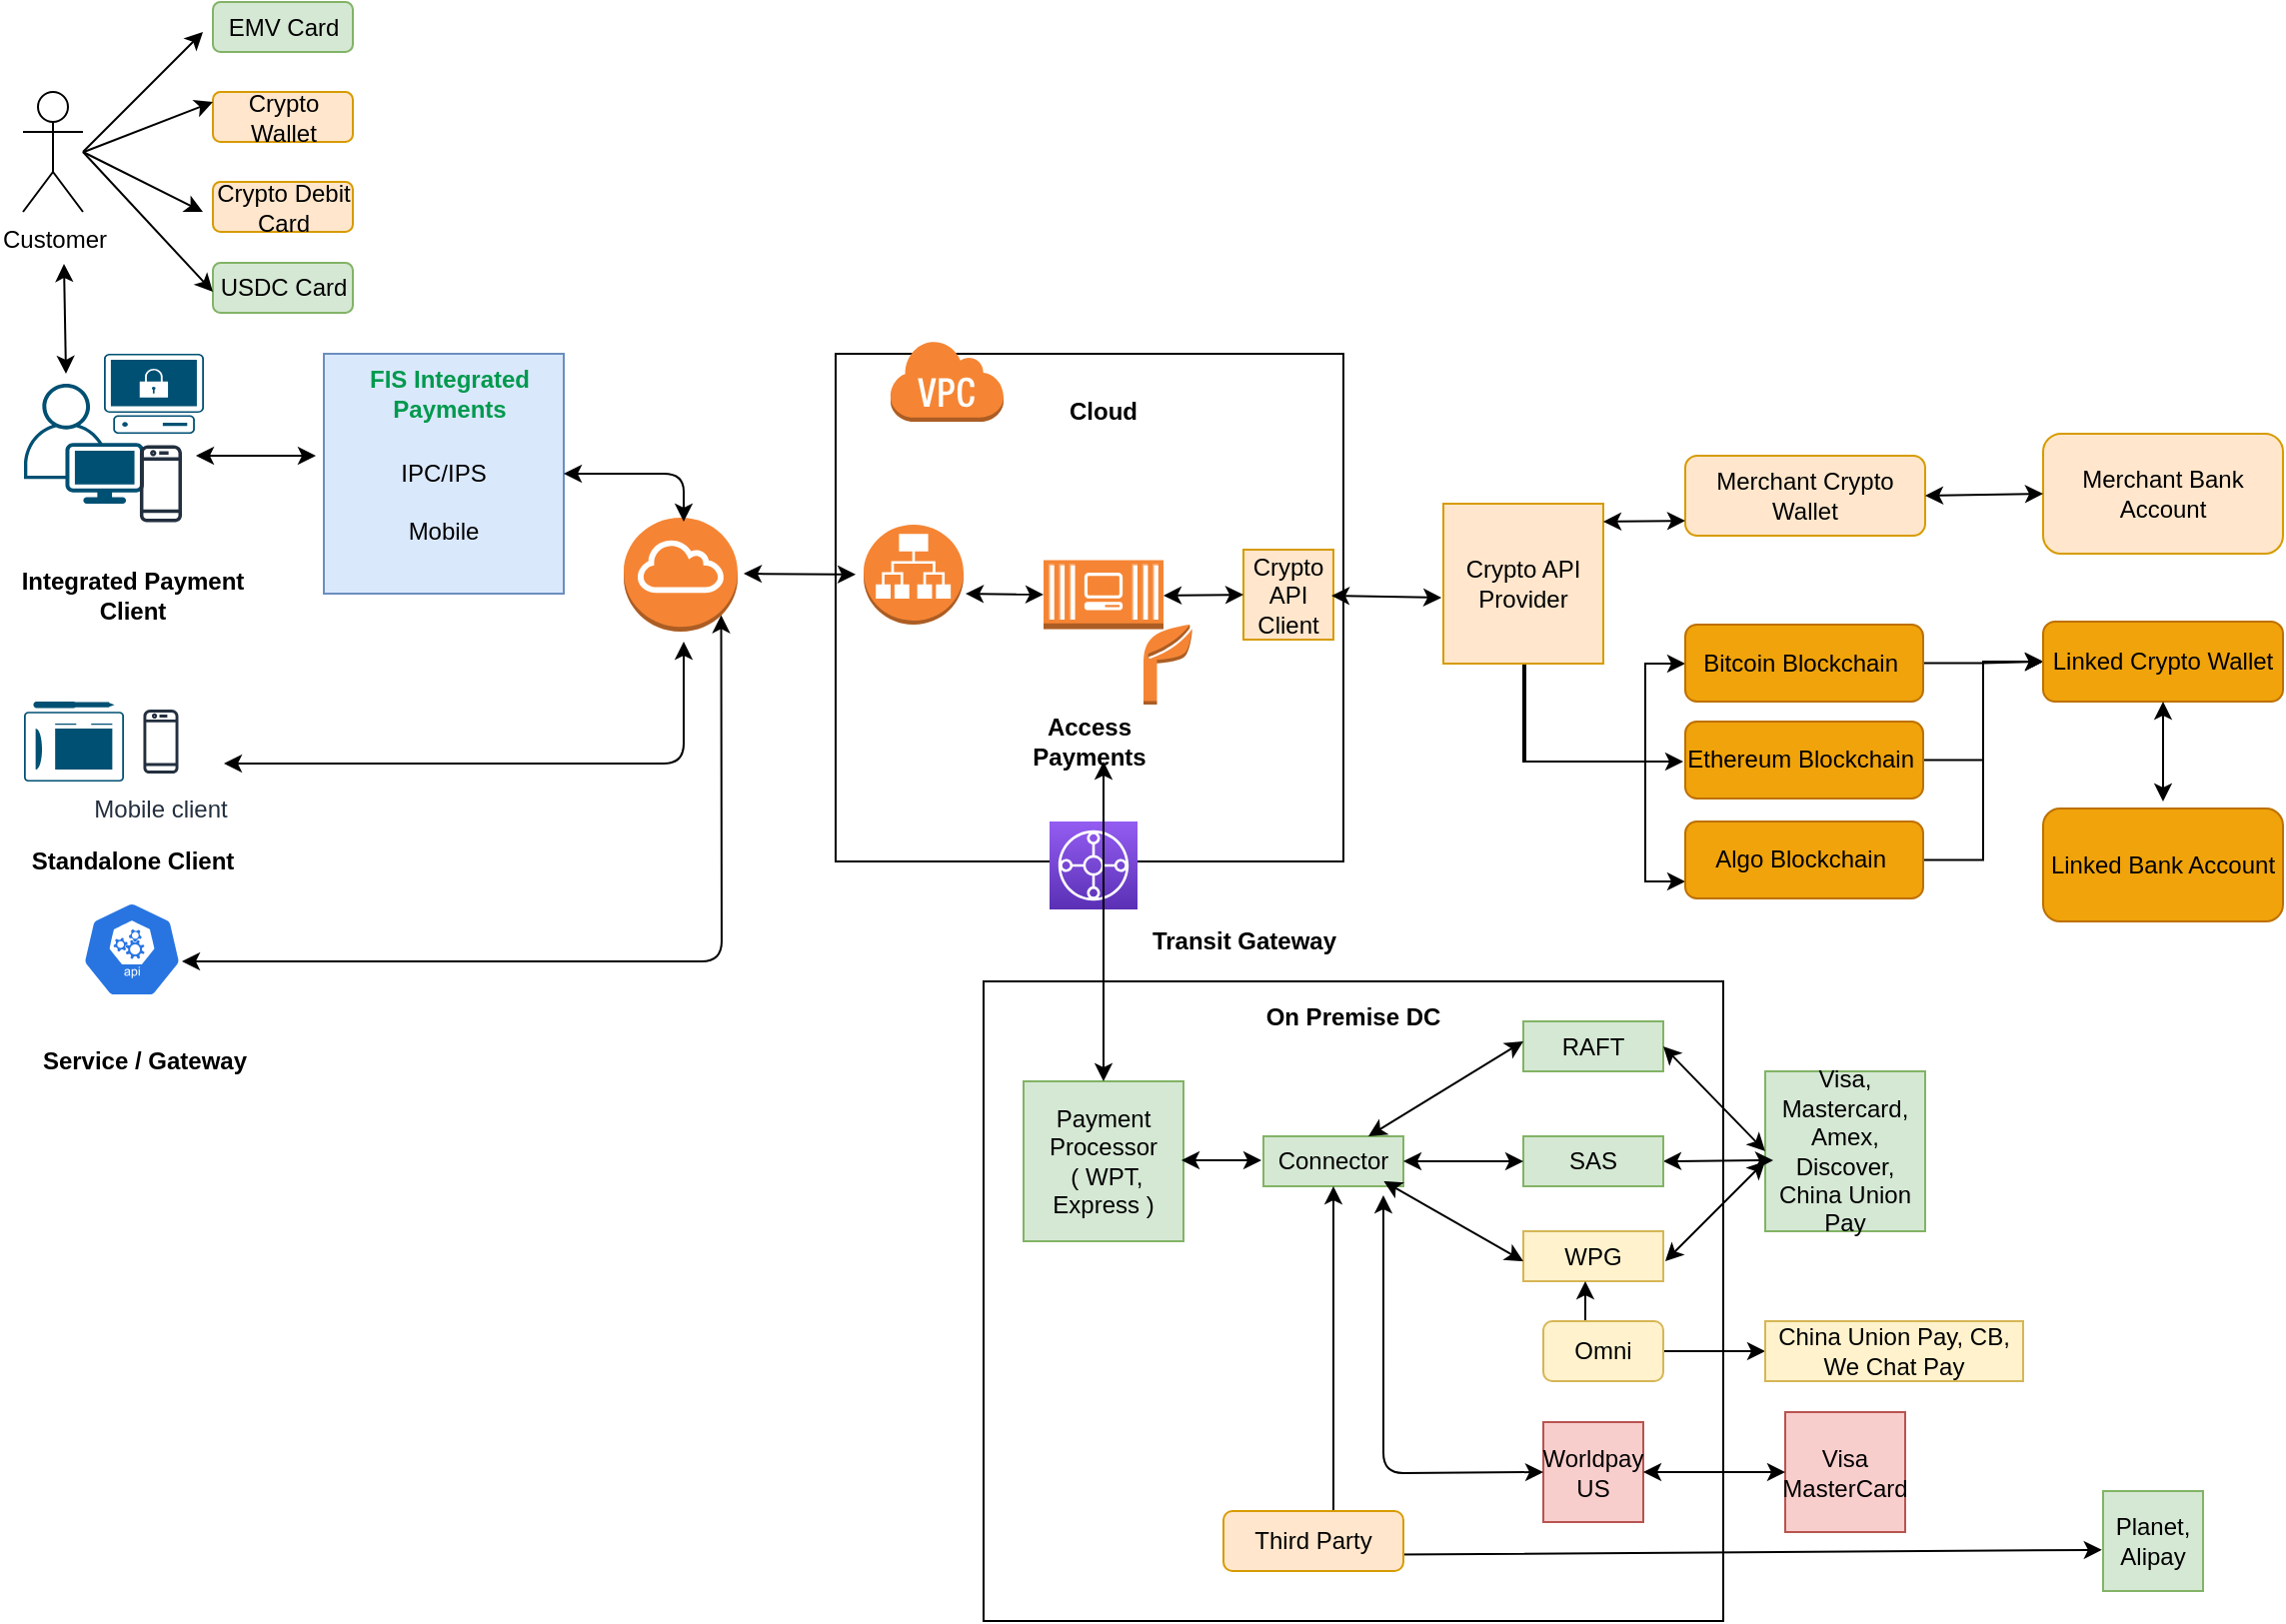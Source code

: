 <mxfile version="15.2.5" type="device" pages="5"><diagram name="Solution-Archiecture" id="WDvK07AUQymZZcDuVhou"><mxGraphModel dx="522" dy="223" grid="1" gridSize="10" guides="1" tooltips="1" connect="1" arrows="1" fold="1" page="1" pageScale="1" pageWidth="1169" pageHeight="827" math="0" shadow="0"><root><mxCell id="Hs6oyyUsSux64VyhiSya-0"/><mxCell id="Hs6oyyUsSux64VyhiSya-1" parent="Hs6oyyUsSux64VyhiSya-0"/><mxCell id="Hs6oyyUsSux64VyhiSya-84" value="" style="rounded=0;whiteSpace=wrap;html=1;fillColor=none;" vertex="1" parent="Hs6oyyUsSux64VyhiSya-1"><mxGeometry x="500" y="500" width="370" height="320" as="geometry"/></mxCell><mxCell id="Hs6oyyUsSux64VyhiSya-3" value="&lt;br&gt;&lt;br&gt;IPC/IPS&lt;br&gt;&lt;br&gt;Mobile" style="whiteSpace=wrap;html=1;aspect=fixed;fillColor=#dae8fc;strokeColor=#6c8ebf;" vertex="1" parent="Hs6oyyUsSux64VyhiSya-1"><mxGeometry x="170" y="186" width="120" height="120" as="geometry"/></mxCell><mxCell id="Hs6oyyUsSux64VyhiSya-4" value="" style="whiteSpace=wrap;html=1;aspect=fixed;fillColor=none;" vertex="1" parent="Hs6oyyUsSux64VyhiSya-1"><mxGeometry x="426" y="186" width="254" height="254" as="geometry"/></mxCell><mxCell id="Hs6oyyUsSux64VyhiSya-5" value="Crypto API&lt;br&gt;Client" style="whiteSpace=wrap;html=1;aspect=fixed;fillColor=#ffe6cc;strokeColor=#d79b00;" vertex="1" parent="Hs6oyyUsSux64VyhiSya-1"><mxGeometry x="630" y="284" width="45" height="45" as="geometry"/></mxCell><mxCell id="Hs6oyyUsSux64VyhiSya-6" value="Merchant Crypto Wallet" style="rounded=1;whiteSpace=wrap;html=1;fillColor=#ffe6cc;strokeColor=#d79b00;" vertex="1" parent="Hs6oyyUsSux64VyhiSya-1"><mxGeometry x="851" y="237" width="120" height="40" as="geometry"/></mxCell><mxCell id="Hs6oyyUsSux64VyhiSya-20" value="" style="endArrow=classic;startArrow=classic;html=1;entryX=-0.021;entryY=0.568;entryDx=0;entryDy=0;entryPerimeter=0;" edge="1" parent="Hs6oyyUsSux64VyhiSya-1"><mxGeometry width="50" height="50" relative="1" as="geometry"><mxPoint x="380" y="296" as="sourcePoint"/><mxPoint x="436.01" y="296.42" as="targetPoint"/></mxGeometry></mxCell><mxCell id="CKhwSyFrcT03M27tCVBY-20" value="" style="edgeStyle=orthogonalEdgeStyle;rounded=0;orthogonalLoop=1;jettySize=auto;html=1;" edge="1" parent="Hs6oyyUsSux64VyhiSya-1" source="Hs6oyyUsSux64VyhiSya-23" target="CKhwSyFrcT03M27tCVBY-3"><mxGeometry relative="1" as="geometry"><Array as="points"><mxPoint x="770" y="390"/><mxPoint x="831" y="390"/><mxPoint x="831" y="341"/></Array></mxGeometry></mxCell><mxCell id="CKhwSyFrcT03M27tCVBY-21" style="edgeStyle=orthogonalEdgeStyle;rounded=0;orthogonalLoop=1;jettySize=auto;html=1;" edge="1" parent="Hs6oyyUsSux64VyhiSya-1" source="Hs6oyyUsSux64VyhiSya-23"><mxGeometry relative="1" as="geometry"><mxPoint x="850" y="390" as="targetPoint"/><Array as="points"><mxPoint x="770" y="390"/></Array></mxGeometry></mxCell><mxCell id="CKhwSyFrcT03M27tCVBY-22" style="edgeStyle=orthogonalEdgeStyle;rounded=0;orthogonalLoop=1;jettySize=auto;html=1;" edge="1" parent="Hs6oyyUsSux64VyhiSya-1"><mxGeometry relative="1" as="geometry"><mxPoint x="851" y="450" as="targetPoint"/><mxPoint x="771" y="341" as="sourcePoint"/><Array as="points"><mxPoint x="771" y="390"/><mxPoint x="831" y="390"/><mxPoint x="831" y="450"/></Array></mxGeometry></mxCell><mxCell id="Hs6oyyUsSux64VyhiSya-23" value="Crypto API Provider" style="whiteSpace=wrap;html=1;aspect=fixed;fillColor=#ffe6cc;strokeColor=#d79b00;" vertex="1" parent="Hs6oyyUsSux64VyhiSya-1"><mxGeometry x="730" y="261" width="80" height="80" as="geometry"/></mxCell><mxCell id="Hs6oyyUsSux64VyhiSya-25" value="" style="endArrow=classic;startArrow=classic;html=1;entryX=0;entryY=0.75;entryDx=0;entryDy=0;" edge="1" parent="Hs6oyyUsSux64VyhiSya-1"><mxGeometry width="50" height="50" relative="1" as="geometry"><mxPoint x="810" y="270" as="sourcePoint"/><mxPoint x="851" y="269.5" as="targetPoint"/></mxGeometry></mxCell><mxCell id="Hs6oyyUsSux64VyhiSya-27" value="Merchant Bank Account" style="rounded=1;whiteSpace=wrap;html=1;fillColor=#ffe6cc;strokeColor=#d79b00;" vertex="1" parent="Hs6oyyUsSux64VyhiSya-1"><mxGeometry x="1030" y="226" width="120" height="60" as="geometry"/></mxCell><mxCell id="Hs6oyyUsSux64VyhiSya-28" value="" style="endArrow=classic;startArrow=classic;html=1;exitX=1;exitY=0.5;exitDx=0;exitDy=0;entryX=0;entryY=0.5;entryDx=0;entryDy=0;" edge="1" parent="Hs6oyyUsSux64VyhiSya-1" source="Hs6oyyUsSux64VyhiSya-6" target="Hs6oyyUsSux64VyhiSya-27"><mxGeometry width="50" height="50" relative="1" as="geometry"><mxPoint x="990" y="390" as="sourcePoint"/><mxPoint x="1040" y="340" as="targetPoint"/></mxGeometry></mxCell><mxCell id="Hs6oyyUsSux64VyhiSya-30" value="Connector" style="rounded=0;whiteSpace=wrap;html=1;fillColor=#d5e8d4;strokeColor=#82b366;" vertex="1" parent="Hs6oyyUsSux64VyhiSya-1"><mxGeometry x="640" y="577.5" width="70" height="25" as="geometry"/></mxCell><mxCell id="Hs6oyyUsSux64VyhiSya-31" value="Visa, Mastercard, Amex, Discover, China Union Pay" style="whiteSpace=wrap;html=1;aspect=fixed;fillColor=#d5e8d4;strokeColor=#82b366;" vertex="1" parent="Hs6oyyUsSux64VyhiSya-1"><mxGeometry x="891" y="545" width="80" height="80" as="geometry"/></mxCell><mxCell id="Hs6oyyUsSux64VyhiSya-33" value="Payment Processor&lt;br&gt;&amp;nbsp;( WPT, Express )" style="whiteSpace=wrap;html=1;aspect=fixed;fillColor=#d5e8d4;strokeColor=#82b366;" vertex="1" parent="Hs6oyyUsSux64VyhiSya-1"><mxGeometry x="520" y="550" width="80" height="80" as="geometry"/></mxCell><mxCell id="Hs6oyyUsSux64VyhiSya-34" value="" style="endArrow=classic;startArrow=classic;html=1;entryX=0;entryY=0.5;entryDx=0;entryDy=0;entryPerimeter=0;" edge="1" parent="Hs6oyyUsSux64VyhiSya-1"><mxGeometry width="50" height="50" relative="1" as="geometry"><mxPoint x="599" y="589.5" as="sourcePoint"/><mxPoint x="639" y="589.5" as="targetPoint"/></mxGeometry></mxCell><mxCell id="Hs6oyyUsSux64VyhiSya-36" value="" style="endArrow=classic;startArrow=classic;html=1;entryX=0;entryY=0.5;entryDx=0;entryDy=0;" edge="1" parent="Hs6oyyUsSux64VyhiSya-1"><mxGeometry width="50" height="50" relative="1" as="geometry"><mxPoint x="840" y="590" as="sourcePoint"/><mxPoint x="895" y="589.5" as="targetPoint"/></mxGeometry></mxCell><mxCell id="Hs6oyyUsSux64VyhiSya-37" value="&lt;b&gt;Cloud&lt;/b&gt;" style="text;html=1;strokeColor=none;fillColor=none;align=center;verticalAlign=middle;whiteSpace=wrap;rounded=0;" vertex="1" parent="Hs6oyyUsSux64VyhiSya-1"><mxGeometry x="525" y="205" width="70" height="20" as="geometry"/></mxCell><mxCell id="Hs6oyyUsSux64VyhiSya-38" value="&lt;b&gt;On Premise DC&lt;/b&gt;" style="text;html=1;strokeColor=none;fillColor=none;align=center;verticalAlign=middle;whiteSpace=wrap;rounded=0;" vertex="1" parent="Hs6oyyUsSux64VyhiSya-1"><mxGeometry x="625" y="508" width="120" height="20" as="geometry"/></mxCell><mxCell id="Hs6oyyUsSux64VyhiSya-39" value="" style="outlineConnect=0;dashed=0;verticalLabelPosition=bottom;verticalAlign=top;align=center;html=1;shape=mxgraph.aws3.application_load_balancer;fillColor=#F58534;gradientColor=none;" vertex="1" parent="Hs6oyyUsSux64VyhiSya-1"><mxGeometry x="440" y="271.5" width="50" height="50" as="geometry"/></mxCell><mxCell id="Hs6oyyUsSux64VyhiSya-41" value="" style="outlineConnect=0;dashed=0;verticalLabelPosition=bottom;verticalAlign=top;align=center;html=1;shape=mxgraph.aws3.application;fillColor=#F58534;gradientColor=none;" vertex="1" parent="Hs6oyyUsSux64VyhiSya-1"><mxGeometry x="580" y="321.5" width="24.5" height="40" as="geometry"/></mxCell><mxCell id="Hs6oyyUsSux64VyhiSya-42" value="" style="outlineConnect=0;dashed=0;verticalLabelPosition=bottom;verticalAlign=top;align=center;html=1;shape=mxgraph.aws3.ec2_compute_container_3;fillColor=#F58534;gradientColor=none;" vertex="1" parent="Hs6oyyUsSux64VyhiSya-1"><mxGeometry x="530" y="289.25" width="60" height="34.5" as="geometry"/></mxCell><mxCell id="Hs6oyyUsSux64VyhiSya-44" value="" style="points=[[0.02,0.015,0],[0.5,0,0],[0.98,0.015,0],[1,0.38,0],[0.895,0.98,0],[0.5,1,0],[0.105,0.98,0],[0,0.38,0]];verticalLabelPosition=bottom;sketch=0;html=1;verticalAlign=top;aspect=fixed;align=center;pointerEvents=1;shape=mxgraph.cisco19.secure_endpoint_pc;fillColor=#005073;strokeColor=none;" vertex="1" parent="Hs6oyyUsSux64VyhiSya-1"><mxGeometry x="60" y="186" width="50" height="40" as="geometry"/></mxCell><mxCell id="Hs6oyyUsSux64VyhiSya-46" value="" style="points=[[0.35,0,0],[0.98,0.51,0],[1,0.71,0],[0.67,1,0],[0,0.795,0],[0,0.65,0]];verticalLabelPosition=bottom;sketch=0;html=1;verticalAlign=top;aspect=fixed;align=center;pointerEvents=1;shape=mxgraph.cisco19.user;fillColor=#005073;strokeColor=none;" vertex="1" parent="Hs6oyyUsSux64VyhiSya-1"><mxGeometry x="20" y="201" width="60" height="60" as="geometry"/></mxCell><mxCell id="Hs6oyyUsSux64VyhiSya-47" value="Mobile client" style="sketch=0;outlineConnect=0;fontColor=#232F3E;gradientColor=none;strokeColor=#232F3E;fillColor=#ffffff;dashed=0;verticalLabelPosition=bottom;verticalAlign=top;align=center;html=1;fontSize=12;fontStyle=0;aspect=fixed;shape=mxgraph.aws4.resourceIcon;resIcon=mxgraph.aws4.mobile_client;" vertex="1" parent="Hs6oyyUsSux64VyhiSya-1"><mxGeometry x="68.49" y="360" width="40" height="40" as="geometry"/></mxCell><mxCell id="Hs6oyyUsSux64VyhiSya-49" value="&lt;font color=&quot;#00994d&quot;&gt;&lt;b&gt;FIS Integrated Payments&lt;/b&gt;&lt;/font&gt;" style="text;html=1;strokeColor=none;fillColor=none;align=center;verticalAlign=middle;whiteSpace=wrap;rounded=0;" vertex="1" parent="Hs6oyyUsSux64VyhiSya-1"><mxGeometry x="184.5" y="196" width="95.5" height="20" as="geometry"/></mxCell><mxCell id="Hs6oyyUsSux64VyhiSya-50" value="" style="points=[[0.015,0.14,0],[0.5,0,0],[0.985,0.14,0],[1,0.57,0],[0.99,0.98,0],[0.5,1,0],[0.01,0.98,0],[0,0.57,0]];verticalLabelPosition=bottom;sketch=0;html=1;verticalAlign=top;aspect=fixed;align=center;pointerEvents=1;shape=mxgraph.cisco19.tablet;fillColor=#005073;strokeColor=none;" vertex="1" parent="Hs6oyyUsSux64VyhiSya-1"><mxGeometry x="20" y="360" width="50" height="40" as="geometry"/></mxCell><mxCell id="Hs6oyyUsSux64VyhiSya-51" value="" style="sketch=0;outlineConnect=0;fontColor=#232F3E;gradientColor=none;fillColor=#232F3E;strokeColor=none;dashed=0;verticalLabelPosition=bottom;verticalAlign=top;align=center;html=1;fontSize=12;fontStyle=0;aspect=fixed;pointerEvents=1;shape=mxgraph.aws4.mobile_client;" vertex="1" parent="Hs6oyyUsSux64VyhiSya-1"><mxGeometry x="77.97" y="231" width="21.03" height="40" as="geometry"/></mxCell><mxCell id="Hs6oyyUsSux64VyhiSya-52" value="" style="sketch=0;points=[[0,0,0],[0.25,0,0],[0.5,0,0],[0.75,0,0],[1,0,0],[0,1,0],[0.25,1,0],[0.5,1,0],[0.75,1,0],[1,1,0],[0,0.25,0],[0,0.5,0],[0,0.75,0],[1,0.25,0],[1,0.5,0],[1,0.75,0]];outlineConnect=0;fontColor=#232F3E;gradientColor=#945DF2;gradientDirection=north;fillColor=#5A30B5;strokeColor=#ffffff;dashed=0;verticalLabelPosition=bottom;verticalAlign=top;align=center;html=1;fontSize=12;fontStyle=0;aspect=fixed;shape=mxgraph.aws4.resourceIcon;resIcon=mxgraph.aws4.transit_gateway;" vertex="1" parent="Hs6oyyUsSux64VyhiSya-1"><mxGeometry x="533" y="420" width="44" height="44" as="geometry"/></mxCell><mxCell id="Hs6oyyUsSux64VyhiSya-53" value="" style="sketch=0;html=1;dashed=0;whitespace=wrap;fillColor=#2875E2;strokeColor=#ffffff;points=[[0.005,0.63,0],[0.1,0.2,0],[0.9,0.2,0],[0.5,0,0],[0.995,0.63,0],[0.72,0.99,0],[0.5,1,0],[0.28,0.99,0]];shape=mxgraph.kubernetes.icon;prIcon=api" vertex="1" parent="Hs6oyyUsSux64VyhiSya-1"><mxGeometry x="49" y="460" width="50" height="48" as="geometry"/></mxCell><mxCell id="Hs6oyyUsSux64VyhiSya-56" value="" style="outlineConnect=0;dashed=0;verticalLabelPosition=bottom;verticalAlign=top;align=center;html=1;shape=mxgraph.aws3.internet_gateway;fillColor=#F58534;gradientColor=none;" vertex="1" parent="Hs6oyyUsSux64VyhiSya-1"><mxGeometry x="320" y="268" width="57" height="57" as="geometry"/></mxCell><mxCell id="Hs6oyyUsSux64VyhiSya-57" value="" style="outlineConnect=0;dashed=0;verticalLabelPosition=bottom;verticalAlign=top;align=center;html=1;shape=mxgraph.aws3.virtual_private_cloud;fillColor=#F58534;gradientColor=none;" vertex="1" parent="Hs6oyyUsSux64VyhiSya-1"><mxGeometry x="453" y="179" width="57" height="41" as="geometry"/></mxCell><mxCell id="Hs6oyyUsSux64VyhiSya-61" value="" style="endArrow=classic;startArrow=classic;html=1;entryX=-0.012;entryY=0.588;entryDx=0;entryDy=0;entryPerimeter=0;" edge="1" parent="Hs6oyyUsSux64VyhiSya-1" target="Hs6oyyUsSux64VyhiSya-23"><mxGeometry width="50" height="50" relative="1" as="geometry"><mxPoint x="674" y="307" as="sourcePoint"/><mxPoint x="702" y="307" as="targetPoint"/></mxGeometry></mxCell><mxCell id="Hs6oyyUsSux64VyhiSya-69" value="" style="endArrow=classic;startArrow=classic;html=1;entryX=0;entryY=0.5;entryDx=0;entryDy=0;" edge="1" parent="Hs6oyyUsSux64VyhiSya-1" target="Hs6oyyUsSux64VyhiSya-5"><mxGeometry width="50" height="50" relative="1" as="geometry"><mxPoint x="590" y="307" as="sourcePoint"/><mxPoint x="610" y="350" as="targetPoint"/></mxGeometry></mxCell><mxCell id="Hs6oyyUsSux64VyhiSya-70" value="&lt;b&gt;Access Payments&lt;/b&gt;" style="text;html=1;strokeColor=none;fillColor=none;align=center;verticalAlign=middle;whiteSpace=wrap;rounded=0;" vertex="1" parent="Hs6oyyUsSux64VyhiSya-1"><mxGeometry x="518" y="370" width="70" height="20" as="geometry"/></mxCell><mxCell id="Hs6oyyUsSux64VyhiSya-71" value="" style="endArrow=classic;startArrow=classic;html=1;entryX=0;entryY=0.5;entryDx=0;entryDy=0;entryPerimeter=0;exitX=1.02;exitY=0.69;exitDx=0;exitDy=0;exitPerimeter=0;" edge="1" parent="Hs6oyyUsSux64VyhiSya-1" source="Hs6oyyUsSux64VyhiSya-39" target="Hs6oyyUsSux64VyhiSya-42"><mxGeometry width="50" height="50" relative="1" as="geometry"><mxPoint x="560" y="390" as="sourcePoint"/><mxPoint x="610" y="340" as="targetPoint"/></mxGeometry></mxCell><mxCell id="Hs6oyyUsSux64VyhiSya-72" value="" style="endArrow=classic;startArrow=classic;html=1;entryX=0.5;entryY=0;entryDx=0;entryDy=0;" edge="1" parent="Hs6oyyUsSux64VyhiSya-1" target="Hs6oyyUsSux64VyhiSya-33"><mxGeometry width="50" height="50" relative="1" as="geometry"><mxPoint x="560" y="390" as="sourcePoint"/><mxPoint x="610" y="340" as="targetPoint"/></mxGeometry></mxCell><mxCell id="Hs6oyyUsSux64VyhiSya-75" value="" style="endArrow=classic;startArrow=classic;html=1;" edge="1" parent="Hs6oyyUsSux64VyhiSya-1"><mxGeometry width="50" height="50" relative="1" as="geometry"><mxPoint x="106" y="237" as="sourcePoint"/><mxPoint x="166" y="237" as="targetPoint"/></mxGeometry></mxCell><mxCell id="Hs6oyyUsSux64VyhiSya-76" value="" style="endArrow=classic;startArrow=classic;html=1;" edge="1" parent="Hs6oyyUsSux64VyhiSya-1"><mxGeometry width="50" height="50" relative="1" as="geometry"><mxPoint x="120" y="391" as="sourcePoint"/><mxPoint x="350" y="330" as="targetPoint"/><Array as="points"><mxPoint x="350" y="391"/></Array></mxGeometry></mxCell><mxCell id="Hs6oyyUsSux64VyhiSya-77" value="" style="endArrow=classic;startArrow=classic;html=1;entryX=0.855;entryY=0.855;entryDx=0;entryDy=0;entryPerimeter=0;" edge="1" parent="Hs6oyyUsSux64VyhiSya-1" target="Hs6oyyUsSux64VyhiSya-56"><mxGeometry width="50" height="50" relative="1" as="geometry"><mxPoint x="99" y="490" as="sourcePoint"/><mxPoint x="149" y="440" as="targetPoint"/><Array as="points"><mxPoint x="369" y="490"/></Array></mxGeometry></mxCell><mxCell id="Hs6oyyUsSux64VyhiSya-78" value="&lt;b&gt;Service / Gateway&lt;/b&gt;" style="text;html=1;strokeColor=none;fillColor=none;align=center;verticalAlign=middle;whiteSpace=wrap;rounded=0;" vertex="1" parent="Hs6oyyUsSux64VyhiSya-1"><mxGeometry x="20" y="530" width="121" height="20" as="geometry"/></mxCell><mxCell id="Hs6oyyUsSux64VyhiSya-80" value="&lt;b&gt;Standalone Client&lt;/b&gt;" style="text;html=1;strokeColor=none;fillColor=none;align=center;verticalAlign=middle;whiteSpace=wrap;rounded=0;" vertex="1" parent="Hs6oyyUsSux64VyhiSya-1"><mxGeometry x="13.5" y="430" width="121" height="20" as="geometry"/></mxCell><mxCell id="Hs6oyyUsSux64VyhiSya-81" value="&lt;b&gt;Integrated Payment Client&lt;/b&gt;" style="text;html=1;strokeColor=none;fillColor=none;align=center;verticalAlign=middle;whiteSpace=wrap;rounded=0;" vertex="1" parent="Hs6oyyUsSux64VyhiSya-1"><mxGeometry x="13.5" y="296.5" width="121" height="20" as="geometry"/></mxCell><mxCell id="Hs6oyyUsSux64VyhiSya-82" value="" style="endArrow=classic;startArrow=classic;html=1;" edge="1" parent="Hs6oyyUsSux64VyhiSya-1"><mxGeometry width="50" height="50" relative="1" as="geometry"><mxPoint x="290" y="246" as="sourcePoint"/><mxPoint x="350" y="270" as="targetPoint"/><Array as="points"><mxPoint x="350" y="246"/></Array></mxGeometry></mxCell><mxCell id="Hs6oyyUsSux64VyhiSya-85" value="RAFT" style="rounded=0;whiteSpace=wrap;html=1;fillColor=#d5e8d4;strokeColor=#82b366;" vertex="1" parent="Hs6oyyUsSux64VyhiSya-1"><mxGeometry x="770" y="520" width="70" height="25" as="geometry"/></mxCell><mxCell id="Hs6oyyUsSux64VyhiSya-86" value="SAS" style="rounded=0;whiteSpace=wrap;html=1;fillColor=#d5e8d4;strokeColor=#82b366;" vertex="1" parent="Hs6oyyUsSux64VyhiSya-1"><mxGeometry x="770" y="577.5" width="70" height="25" as="geometry"/></mxCell><mxCell id="Hs6oyyUsSux64VyhiSya-87" value="WPG" style="rounded=0;whiteSpace=wrap;html=1;fillColor=#fff2cc;strokeColor=#d6b656;" vertex="1" parent="Hs6oyyUsSux64VyhiSya-1"><mxGeometry x="770" y="625" width="70" height="25" as="geometry"/></mxCell><mxCell id="Hs6oyyUsSux64VyhiSya-88" value="" style="endArrow=classic;startArrow=classic;html=1;exitX=0.75;exitY=0;exitDx=0;exitDy=0;" edge="1" parent="Hs6oyyUsSux64VyhiSya-1" source="Hs6oyyUsSux64VyhiSya-30"><mxGeometry width="50" height="50" relative="1" as="geometry"><mxPoint x="735" y="567.5" as="sourcePoint"/><mxPoint x="770" y="530" as="targetPoint"/></mxGeometry></mxCell><mxCell id="Hs6oyyUsSux64VyhiSya-90" value="" style="endArrow=classic;startArrow=classic;html=1;exitX=1;exitY=0.5;exitDx=0;exitDy=0;" edge="1" parent="Hs6oyyUsSux64VyhiSya-1" source="Hs6oyyUsSux64VyhiSya-30"><mxGeometry width="50" height="50" relative="1" as="geometry"><mxPoint x="720" y="640" as="sourcePoint"/><mxPoint x="770" y="590" as="targetPoint"/></mxGeometry></mxCell><mxCell id="Hs6oyyUsSux64VyhiSya-91" value="" style="endArrow=classic;startArrow=classic;html=1;exitX=0.86;exitY=0.9;exitDx=0;exitDy=0;exitPerimeter=0;" edge="1" parent="Hs6oyyUsSux64VyhiSya-1" source="Hs6oyyUsSux64VyhiSya-30"><mxGeometry width="50" height="50" relative="1" as="geometry"><mxPoint x="720" y="690" as="sourcePoint"/><mxPoint x="770" y="640" as="targetPoint"/></mxGeometry></mxCell><mxCell id="Hs6oyyUsSux64VyhiSya-93" value="" style="endArrow=classic;startArrow=classic;html=1;exitX=1;exitY=0.5;exitDx=0;exitDy=0;entryX=0;entryY=0.5;entryDx=0;entryDy=0;" edge="1" parent="Hs6oyyUsSux64VyhiSya-1" source="Hs6oyyUsSux64VyhiSya-85" target="Hs6oyyUsSux64VyhiSya-31"><mxGeometry width="50" height="50" relative="1" as="geometry"><mxPoint x="841" y="600" as="sourcePoint"/><mxPoint x="891" y="550" as="targetPoint"/></mxGeometry></mxCell><mxCell id="Hs6oyyUsSux64VyhiSya-94" value="" style="endArrow=classic;startArrow=classic;html=1;" edge="1" parent="Hs6oyyUsSux64VyhiSya-1"><mxGeometry width="50" height="50" relative="1" as="geometry"><mxPoint x="841" y="640" as="sourcePoint"/><mxPoint x="891" y="590" as="targetPoint"/></mxGeometry></mxCell><mxCell id="Hs6oyyUsSux64VyhiSya-96" value="Planet, Alipay" style="whiteSpace=wrap;html=1;aspect=fixed;fillColor=#d5e8d4;strokeColor=#82b366;" vertex="1" parent="Hs6oyyUsSux64VyhiSya-1"><mxGeometry x="1060" y="755" width="50" height="50" as="geometry"/></mxCell><mxCell id="Hs6oyyUsSux64VyhiSya-97" value="" style="endArrow=classic;startArrow=classic;html=1;" edge="1" parent="Hs6oyyUsSux64VyhiSya-1"><mxGeometry width="50" height="50" relative="1" as="geometry"><mxPoint x="891" y="685" as="sourcePoint"/><mxPoint x="801" y="650" as="targetPoint"/><Array as="points"><mxPoint x="801" y="685"/></Array></mxGeometry></mxCell><mxCell id="Hs6oyyUsSux64VyhiSya-98" value="" style="endArrow=classic;startArrow=classic;html=1;exitX=-0.012;exitY=0.588;exitDx=0;exitDy=0;exitPerimeter=0;" edge="1" parent="Hs6oyyUsSux64VyhiSya-1" source="Hs6oyyUsSux64VyhiSya-96"><mxGeometry width="50" height="50" relative="1" as="geometry"><mxPoint x="625" y="652.5" as="sourcePoint"/><mxPoint x="675" y="602.5" as="targetPoint"/><Array as="points"><mxPoint x="675" y="787"/><mxPoint x="675" y="690"/><mxPoint x="675" y="620"/></Array></mxGeometry></mxCell><mxCell id="Hs6oyyUsSux64VyhiSya-99" value="Omni" style="rounded=1;whiteSpace=wrap;html=1;fillColor=#fff2cc;strokeColor=#d6b656;" vertex="1" parent="Hs6oyyUsSux64VyhiSya-1"><mxGeometry x="780" y="670" width="60" height="30" as="geometry"/></mxCell><mxCell id="Hs6oyyUsSux64VyhiSya-100" value="Third Party" style="rounded=1;whiteSpace=wrap;html=1;fillColor=#ffe6cc;strokeColor=#d79b00;" vertex="1" parent="Hs6oyyUsSux64VyhiSya-1"><mxGeometry x="620" y="765" width="90" height="30" as="geometry"/></mxCell><mxCell id="j8A6BkoNF-2ggT49EAdw-2" value="&lt;b&gt;Transit Gateway&lt;/b&gt;" style="text;html=1;strokeColor=none;fillColor=none;align=center;verticalAlign=middle;whiteSpace=wrap;rounded=0;" vertex="1" parent="Hs6oyyUsSux64VyhiSya-1"><mxGeometry x="570" y="470" width="121" height="20" as="geometry"/></mxCell><mxCell id="lO3wMyi-LMH_DE-jV5x8-0" value="EMV Card" style="rounded=1;whiteSpace=wrap;html=1;fillColor=#d5e8d4;strokeColor=#82b366;" vertex="1" parent="Hs6oyyUsSux64VyhiSya-1"><mxGeometry x="114.5" y="10" width="70" height="25" as="geometry"/></mxCell><mxCell id="lO3wMyi-LMH_DE-jV5x8-1" value="Crypto Wallet" style="rounded=1;whiteSpace=wrap;html=1;fillColor=#ffe6cc;strokeColor=#d79b00;" vertex="1" parent="Hs6oyyUsSux64VyhiSya-1"><mxGeometry x="114.5" y="55" width="70" height="25" as="geometry"/></mxCell><mxCell id="lO3wMyi-LMH_DE-jV5x8-2" value="Crypto Debit Card" style="rounded=1;whiteSpace=wrap;html=1;fillColor=#ffe6cc;strokeColor=#d79b00;" vertex="1" parent="Hs6oyyUsSux64VyhiSya-1"><mxGeometry x="114.5" y="100" width="70" height="25" as="geometry"/></mxCell><mxCell id="lO3wMyi-LMH_DE-jV5x8-3" value="USDC Card" style="rounded=1;whiteSpace=wrap;html=1;fillColor=#d5e8d4;strokeColor=#82b366;" vertex="1" parent="Hs6oyyUsSux64VyhiSya-1"><mxGeometry x="114.5" y="140.5" width="70" height="25" as="geometry"/></mxCell><mxCell id="lO3wMyi-LMH_DE-jV5x8-4" value="" style="endArrow=classic;html=1;" edge="1" parent="Hs6oyyUsSux64VyhiSya-1"><mxGeometry width="50" height="50" relative="1" as="geometry"><mxPoint x="49.5" y="85" as="sourcePoint"/><mxPoint x="109.5" y="25" as="targetPoint"/></mxGeometry></mxCell><mxCell id="lO3wMyi-LMH_DE-jV5x8-6" value="" style="endArrow=classic;html=1;" edge="1" parent="Hs6oyyUsSux64VyhiSya-1"><mxGeometry width="50" height="50" relative="1" as="geometry"><mxPoint x="49.5" y="85" as="sourcePoint"/><mxPoint x="109.5" y="115" as="targetPoint"/></mxGeometry></mxCell><mxCell id="lO3wMyi-LMH_DE-jV5x8-7" value="" style="endArrow=classic;html=1;" edge="1" parent="Hs6oyyUsSux64VyhiSya-1"><mxGeometry width="50" height="50" relative="1" as="geometry"><mxPoint x="49.5" y="85" as="sourcePoint"/><mxPoint x="114.5" y="155" as="targetPoint"/></mxGeometry></mxCell><mxCell id="lO3wMyi-LMH_DE-jV5x8-8" value="Customer" style="shape=umlActor;verticalLabelPosition=bottom;verticalAlign=top;html=1;outlineConnect=0;" vertex="1" parent="Hs6oyyUsSux64VyhiSya-1"><mxGeometry x="19.5" y="55" width="30" height="60" as="geometry"/></mxCell><mxCell id="TFyCClGCpuZHOocFGy5s-1" value="" style="endArrow=classic;html=1;" edge="1" parent="Hs6oyyUsSux64VyhiSya-1"><mxGeometry width="50" height="50" relative="1" as="geometry"><mxPoint x="50" y="85" as="sourcePoint"/><mxPoint x="114.5" y="60" as="targetPoint"/></mxGeometry></mxCell><mxCell id="TFyCClGCpuZHOocFGy5s-3" value="" style="endArrow=classic;startArrow=classic;html=1;exitX=0.35;exitY=0;exitDx=0;exitDy=0;exitPerimeter=0;" edge="1" parent="Hs6oyyUsSux64VyhiSya-1"><mxGeometry width="50" height="50" relative="1" as="geometry"><mxPoint x="41" y="196" as="sourcePoint"/><mxPoint x="40" y="141" as="targetPoint"/></mxGeometry></mxCell><mxCell id="CKhwSyFrcT03M27tCVBY-14" style="edgeStyle=orthogonalEdgeStyle;rounded=0;orthogonalLoop=1;jettySize=auto;html=1;entryX=0;entryY=0.5;entryDx=0;entryDy=0;" edge="1" parent="Hs6oyyUsSux64VyhiSya-1" source="CKhwSyFrcT03M27tCVBY-2" target="CKhwSyFrcT03M27tCVBY-10"><mxGeometry relative="1" as="geometry"/></mxCell><mxCell id="CKhwSyFrcT03M27tCVBY-2" value="Ethereum Blockchain&amp;nbsp;" style="rounded=1;whiteSpace=wrap;html=1;fillColor=#f0a30a;strokeColor=#BD7000;fontColor=#000000;" vertex="1" parent="Hs6oyyUsSux64VyhiSya-1"><mxGeometry x="851" y="370" width="119" height="38.5" as="geometry"/></mxCell><mxCell id="CKhwSyFrcT03M27tCVBY-13" value="" style="edgeStyle=orthogonalEdgeStyle;rounded=0;orthogonalLoop=1;jettySize=auto;html=1;" edge="1" parent="Hs6oyyUsSux64VyhiSya-1" source="CKhwSyFrcT03M27tCVBY-3" target="CKhwSyFrcT03M27tCVBY-10"><mxGeometry relative="1" as="geometry"/></mxCell><mxCell id="CKhwSyFrcT03M27tCVBY-3" value="Bitcoin Blockchain&amp;nbsp;" style="rounded=1;whiteSpace=wrap;html=1;fillColor=#f0a30a;strokeColor=#BD7000;fontColor=#000000;" vertex="1" parent="Hs6oyyUsSux64VyhiSya-1"><mxGeometry x="851" y="321.5" width="119" height="38.5" as="geometry"/></mxCell><mxCell id="CKhwSyFrcT03M27tCVBY-17" style="edgeStyle=orthogonalEdgeStyle;rounded=0;orthogonalLoop=1;jettySize=auto;html=1;exitX=1;exitY=0.5;exitDx=0;exitDy=0;entryX=0;entryY=0.5;entryDx=0;entryDy=0;" edge="1" parent="Hs6oyyUsSux64VyhiSya-1" source="CKhwSyFrcT03M27tCVBY-4" target="CKhwSyFrcT03M27tCVBY-10"><mxGeometry relative="1" as="geometry"/></mxCell><mxCell id="CKhwSyFrcT03M27tCVBY-4" value="Algo Blockchain&amp;nbsp;" style="rounded=1;whiteSpace=wrap;html=1;fillColor=#f0a30a;strokeColor=#BD7000;fontColor=#000000;" vertex="1" parent="Hs6oyyUsSux64VyhiSya-1"><mxGeometry x="851" y="420" width="119" height="38.5" as="geometry"/></mxCell><mxCell id="CKhwSyFrcT03M27tCVBY-10" value="Linked Crypto Wallet" style="rounded=1;whiteSpace=wrap;html=1;fillColor=#f0a30a;strokeColor=#BD7000;fontColor=#000000;" vertex="1" parent="Hs6oyyUsSux64VyhiSya-1"><mxGeometry x="1030" y="320" width="120" height="40" as="geometry"/></mxCell><mxCell id="CKhwSyFrcT03M27tCVBY-11" value="Linked Bank Account" style="rounded=1;whiteSpace=wrap;html=1;fillColor=#f0a30a;strokeColor=#BD7000;fontColor=#000000;" vertex="1" parent="Hs6oyyUsSux64VyhiSya-1"><mxGeometry x="1030" y="413.5" width="120" height="56.5" as="geometry"/></mxCell><mxCell id="CKhwSyFrcT03M27tCVBY-19" value="" style="endArrow=classic;startArrow=classic;html=1;entryX=0.5;entryY=1;entryDx=0;entryDy=0;" edge="1" parent="Hs6oyyUsSux64VyhiSya-1" target="CKhwSyFrcT03M27tCVBY-10"><mxGeometry width="50" height="50" relative="1" as="geometry"><mxPoint x="1090" y="410" as="sourcePoint"/><mxPoint x="1090" y="381" as="targetPoint"/></mxGeometry></mxCell><mxCell id="CKhwSyFrcT03M27tCVBY-25" value="&lt;span style=&quot;font-family: &amp;#34;helvetica&amp;#34;&quot;&gt;China Union Pay, CB, We Chat Pay&lt;/span&gt;" style="rounded=0;whiteSpace=wrap;html=1;fillColor=#fff2cc;strokeColor=#d6b656;" vertex="1" parent="Hs6oyyUsSux64VyhiSya-1"><mxGeometry x="891" y="670" width="129" height="30" as="geometry"/></mxCell><mxCell id="CKhwSyFrcT03M27tCVBY-26" value="Worldpay US" style="whiteSpace=wrap;html=1;aspect=fixed;fillColor=#f8cecc;strokeColor=#b85450;" vertex="1" parent="Hs6oyyUsSux64VyhiSya-1"><mxGeometry x="780" y="720.5" width="50" height="50" as="geometry"/></mxCell><mxCell id="e1LhEMKnW3huLe77gMJK-0" value="Visa&lt;br&gt;MasterCard" style="whiteSpace=wrap;html=1;aspect=fixed;fillColor=#f8cecc;strokeColor=#b85450;" vertex="1" parent="Hs6oyyUsSux64VyhiSya-1"><mxGeometry x="901" y="715.5" width="60" height="60" as="geometry"/></mxCell><mxCell id="e1LhEMKnW3huLe77gMJK-3" value="" style="endArrow=classic;startArrow=classic;html=1;exitX=0;exitY=0.5;exitDx=0;exitDy=0;entryX=0.857;entryY=1.18;entryDx=0;entryDy=0;entryPerimeter=0;" edge="1" parent="Hs6oyyUsSux64VyhiSya-1" source="CKhwSyFrcT03M27tCVBY-26" target="Hs6oyyUsSux64VyhiSya-30"><mxGeometry width="50" height="50" relative="1" as="geometry"><mxPoint x="675" y="710" as="sourcePoint"/><mxPoint x="680" y="610" as="targetPoint"/><Array as="points"><mxPoint x="700" y="746"/></Array></mxGeometry></mxCell><mxCell id="e1LhEMKnW3huLe77gMJK-4" value="" style="endArrow=classic;startArrow=classic;html=1;exitX=1;exitY=0.5;exitDx=0;exitDy=0;entryX=0;entryY=0.5;entryDx=0;entryDy=0;" edge="1" parent="Hs6oyyUsSux64VyhiSya-1" source="CKhwSyFrcT03M27tCVBY-26" target="e1LhEMKnW3huLe77gMJK-0"><mxGeometry width="50" height="50" relative="1" as="geometry"><mxPoint x="851" y="790" as="sourcePoint"/><mxPoint x="901" y="740" as="targetPoint"/></mxGeometry></mxCell></root></mxGraphModel></diagram><diagram id="r6_cWMWpKKOBW0f0FL5x" name="USDC"><mxGraphModel dx="1260" dy="611" grid="1" gridSize="10" guides="1" tooltips="1" connect="1" arrows="1" fold="1" page="1" pageScale="1" pageWidth="1169" pageHeight="827" math="0" shadow="0"><root><mxCell id="1eYmaatoaH2UJ3pJ0tvt-0"/><mxCell id="1eYmaatoaH2UJ3pJ0tvt-1" parent="1eYmaatoaH2UJ3pJ0tvt-0"/><mxCell id="2j7DOR5_KzjAZnX2faQg-0" value="Customer" style="shape=umlActor;verticalLabelPosition=bottom;verticalAlign=top;html=1;outlineConnect=0;" parent="1eYmaatoaH2UJ3pJ0tvt-1" vertex="1"><mxGeometry x="12" y="225" width="30" height="60" as="geometry"/></mxCell><mxCell id="2j7DOR5_KzjAZnX2faQg-1" value="USDC Card" style="rounded=1;whiteSpace=wrap;html=1;" parent="1eYmaatoaH2UJ3pJ0tvt-1" vertex="1"><mxGeometry x="102" y="242.5" width="70" height="25" as="geometry"/></mxCell><mxCell id="2j7DOR5_KzjAZnX2faQg-2" value="POS/Integrated Payments" style="whiteSpace=wrap;html=1;aspect=fixed;" parent="1eYmaatoaH2UJ3pJ0tvt-1" vertex="1"><mxGeometry x="232" y="210" width="90" height="90" as="geometry"/></mxCell><mxCell id="2j7DOR5_KzjAZnX2faQg-3" value="" style="whiteSpace=wrap;html=1;aspect=fixed;" parent="1eYmaatoaH2UJ3pJ0tvt-1" vertex="1"><mxGeometry x="392" y="195" width="150" height="150" as="geometry"/></mxCell><mxCell id="2j7DOR5_KzjAZnX2faQg-4" value="WPT" style="whiteSpace=wrap;html=1;aspect=fixed;" parent="1eYmaatoaH2UJ3pJ0tvt-1" vertex="1"><mxGeometry x="412" y="237.5" width="35" height="35" as="geometry"/></mxCell><mxCell id="2j7DOR5_KzjAZnX2faQg-5" value="Circle API&lt;br&gt;Client" style="whiteSpace=wrap;html=1;aspect=fixed;" parent="1eYmaatoaH2UJ3pJ0tvt-1" vertex="1"><mxGeometry x="476" y="225" width="60" height="60" as="geometry"/></mxCell><mxCell id="2j7DOR5_KzjAZnX2faQg-6" value="1. WPT identifies based on BIN it's Circle USDC card&lt;br&gt;2. Routes to Circle API Client for payment processing" style="text;html=1;strokeColor=#d6b656;fillColor=#fff2cc;align=left;verticalAlign=middle;whiteSpace=wrap;rounded=0;" parent="1eYmaatoaH2UJ3pJ0tvt-1" vertex="1"><mxGeometry x="402" y="365" width="130" height="90" as="geometry"/></mxCell><mxCell id="2j7DOR5_KzjAZnX2faQg-7" value="1. USDC card is pre-registered on Circle&amp;nbsp;" style="text;html=1;strokeColor=#d79b00;fillColor=#ffe6cc;align=left;verticalAlign=middle;whiteSpace=wrap;rounded=0;" parent="1eYmaatoaH2UJ3pJ0tvt-1" vertex="1"><mxGeometry x="82" y="305" width="110" height="80" as="geometry"/></mxCell><mxCell id="2j7DOR5_KzjAZnX2faQg-8" value="Circle API Provider" style="whiteSpace=wrap;html=1;aspect=fixed;" parent="1eYmaatoaH2UJ3pJ0tvt-1" vertex="1"><mxGeometry x="642" y="220" width="80" height="80" as="geometry"/></mxCell><mxCell id="2j7DOR5_KzjAZnX2faQg-9" value="Merchant Circle Master Wallet" style="rounded=1;whiteSpace=wrap;html=1;" parent="1eYmaatoaH2UJ3pJ0tvt-1" vertex="1"><mxGeometry x="802" y="240" width="120" height="40" as="geometry"/></mxCell><mxCell id="2j7DOR5_KzjAZnX2faQg-10" value="Merchant Bank Account" style="rounded=1;whiteSpace=wrap;html=1;" parent="1eYmaatoaH2UJ3pJ0tvt-1" vertex="1"><mxGeometry x="1012" y="230" width="120" height="60" as="geometry"/></mxCell><mxCell id="2j7DOR5_KzjAZnX2faQg-11" value="" style="endArrow=classic;startArrow=classic;html=1;entryX=0;entryY=0.75;entryDx=0;entryDy=0;" parent="1eYmaatoaH2UJ3pJ0tvt-1" target="2j7DOR5_KzjAZnX2faQg-1" edge="1"><mxGeometry width="50" height="50" relative="1" as="geometry"><mxPoint x="32" y="260" as="sourcePoint"/><mxPoint x="82" y="210" as="targetPoint"/></mxGeometry></mxCell><mxCell id="2j7DOR5_KzjAZnX2faQg-12" value="" style="endArrow=classic;startArrow=classic;html=1;entryX=0;entryY=0.5;entryDx=0;entryDy=0;" parent="1eYmaatoaH2UJ3pJ0tvt-1" target="2j7DOR5_KzjAZnX2faQg-2" edge="1"><mxGeometry width="50" height="50" relative="1" as="geometry"><mxPoint x="172" y="255" as="sourcePoint"/><mxPoint x="222" y="205" as="targetPoint"/></mxGeometry></mxCell><mxCell id="2j7DOR5_KzjAZnX2faQg-13" value="" style="endArrow=classic;startArrow=classic;html=1;entryX=0;entryY=0.5;entryDx=0;entryDy=0;" parent="1eYmaatoaH2UJ3pJ0tvt-1" target="2j7DOR5_KzjAZnX2faQg-4" edge="1"><mxGeometry width="50" height="50" relative="1" as="geometry"><mxPoint x="322" y="255" as="sourcePoint"/><mxPoint x="372" y="205" as="targetPoint"/></mxGeometry></mxCell><mxCell id="2j7DOR5_KzjAZnX2faQg-14" value="" style="endArrow=classic;startArrow=classic;html=1;entryX=0;entryY=0.5;entryDx=0;entryDy=0;" parent="1eYmaatoaH2UJ3pJ0tvt-1" target="2j7DOR5_KzjAZnX2faQg-5" edge="1"><mxGeometry width="50" height="50" relative="1" as="geometry"><mxPoint x="447" y="255" as="sourcePoint"/><mxPoint x="497" y="205" as="targetPoint"/></mxGeometry></mxCell><mxCell id="2j7DOR5_KzjAZnX2faQg-15" value="" style="endArrow=classic;startArrow=classic;html=1;entryX=-0.062;entryY=0.338;entryDx=0;entryDy=0;entryPerimeter=0;strokeColor=#FF3333;" parent="1eYmaatoaH2UJ3pJ0tvt-1" target="2j7DOR5_KzjAZnX2faQg-8" edge="1"><mxGeometry width="50" height="50" relative="1" as="geometry"><mxPoint x="533" y="247" as="sourcePoint"/><mxPoint x="587" y="246" as="targetPoint"/></mxGeometry></mxCell><mxCell id="2j7DOR5_KzjAZnX2faQg-16" value="" style="endArrow=classic;startArrow=classic;html=1;exitX=1;exitY=0.5;exitDx=0;exitDy=0;strokeColor=#FF3333;" parent="1eYmaatoaH2UJ3pJ0tvt-1" edge="1"><mxGeometry width="50" height="50" relative="1" as="geometry"><mxPoint x="722" y="249" as="sourcePoint"/><mxPoint x="802" y="249" as="targetPoint"/><Array as="points"><mxPoint x="762" y="249"/></Array></mxGeometry></mxCell><mxCell id="2j7DOR5_KzjAZnX2faQg-17" value="" style="endArrow=classic;startArrow=classic;html=1;entryX=0;entryY=0.5;entryDx=0;entryDy=0;exitX=1;exitY=0.5;exitDx=0;exitDy=0;strokeColor=#0000FF;" parent="1eYmaatoaH2UJ3pJ0tvt-1" edge="1"><mxGeometry width="50" height="50" relative="1" as="geometry"><mxPoint x="922" y="261" as="sourcePoint"/><mxPoint x="1012" y="261" as="targetPoint"/></mxGeometry></mxCell><mxCell id="2j7DOR5_KzjAZnX2faQg-18" value="Payment" style="text;html=1;strokeColor=none;fillColor=none;align=center;verticalAlign=middle;whiteSpace=wrap;rounded=0;" parent="1eYmaatoaH2UJ3pJ0tvt-1" vertex="1"><mxGeometry x="552" y="225" width="70" height="20" as="geometry"/></mxCell><mxCell id="2j7DOR5_KzjAZnX2faQg-19" value="" style="endArrow=classic;startArrow=classic;html=1;entryX=-0.062;entryY=0.338;entryDx=0;entryDy=0;entryPerimeter=0;strokeColor=#0000FF;" parent="1eYmaatoaH2UJ3pJ0tvt-1" edge="1"><mxGeometry width="50" height="50" relative="1" as="geometry"><mxPoint x="534.98" y="280" as="sourcePoint"/><mxPoint x="639.02" y="280.04" as="targetPoint"/></mxGeometry></mxCell><mxCell id="2j7DOR5_KzjAZnX2faQg-20" value="" style="endArrow=classic;startArrow=classic;html=1;exitX=1;exitY=0.5;exitDx=0;exitDy=0;strokeColor=#0000FF;" parent="1eYmaatoaH2UJ3pJ0tvt-1" edge="1"><mxGeometry width="50" height="50" relative="1" as="geometry"><mxPoint x="723" y="273" as="sourcePoint"/><mxPoint x="803" y="273" as="targetPoint"/><Array as="points"><mxPoint x="763" y="273"/></Array></mxGeometry></mxCell><mxCell id="2j7DOR5_KzjAZnX2faQg-21" value="Payout" style="text;html=1;strokeColor=none;fillColor=none;align=center;verticalAlign=middle;whiteSpace=wrap;rounded=0;" parent="1eYmaatoaH2UJ3pJ0tvt-1" vertex="1"><mxGeometry x="552" y="290" width="70" height="20" as="geometry"/></mxCell></root></mxGraphModel></diagram><diagram name="Archiecture" id="fJf2pzQ0hBfJQ3N3tCSN"><mxGraphModel dx="1288" dy="611" grid="1" gridSize="10" guides="1" tooltips="1" connect="1" arrows="1" fold="1" page="1" pageScale="1" pageWidth="1169" pageHeight="827" math="0" shadow="0"><root><mxCell id="FmfENXnLsxREL_7jQxnr-0"/><mxCell id="FmfENXnLsxREL_7jQxnr-1" parent="FmfENXnLsxREL_7jQxnr-0"/><mxCell id="jgLrqPAGzI6NE3vS5T9z-9" value="" style="whiteSpace=wrap;html=1;aspect=fixed;fillColor=none;" parent="FmfENXnLsxREL_7jQxnr-1" vertex="1"><mxGeometry x="450" y="480" width="260" height="260" as="geometry"/></mxCell><mxCell id="FmfENXnLsxREL_7jQxnr-2" value="POS/Integrated Payments" style="whiteSpace=wrap;html=1;aspect=fixed;" parent="FmfENXnLsxREL_7jQxnr-1" vertex="1"><mxGeometry x="300" y="257.5" width="90" height="90" as="geometry"/></mxCell><mxCell id="FmfENXnLsxREL_7jQxnr-3" value="" style="whiteSpace=wrap;html=1;aspect=fixed;fillColor=none;" parent="FmfENXnLsxREL_7jQxnr-1" vertex="1"><mxGeometry x="450" y="200" width="220" height="220" as="geometry"/></mxCell><mxCell id="FmfENXnLsxREL_7jQxnr-7" value="Crypto API&lt;br&gt;Client" style="whiteSpace=wrap;html=1;aspect=fixed;fillColor=#ffe6cc;strokeColor=#d79b00;" parent="FmfENXnLsxREL_7jQxnr-1" vertex="1"><mxGeometry x="590" y="260" width="60" height="60" as="geometry"/></mxCell><mxCell id="FmfENXnLsxREL_7jQxnr-8" value="Merchant Crypto Wallet" style="rounded=1;whiteSpace=wrap;html=1;fillColor=#ffe6cc;strokeColor=#d79b00;" parent="FmfENXnLsxREL_7jQxnr-1" vertex="1"><mxGeometry x="840" y="225" width="120" height="40" as="geometry"/></mxCell><mxCell id="FmfENXnLsxREL_7jQxnr-9" value="&amp;nbsp;Blockchain Address" style="rounded=1;whiteSpace=wrap;html=1;fillColor=#ffe6cc;strokeColor=#d79b00;" parent="FmfENXnLsxREL_7jQxnr-1" vertex="1"><mxGeometry x="840" y="295" width="120" height="40" as="geometry"/></mxCell><mxCell id="FmfENXnLsxREL_7jQxnr-10" value="" style="edgeStyle=orthogonalEdgeStyle;rounded=0;orthogonalLoop=1;jettySize=auto;html=1;" parent="FmfENXnLsxREL_7jQxnr-1" source="FmfENXnLsxREL_7jQxnr-11" target="FmfENXnLsxREL_7jQxnr-2" edge="1"><mxGeometry relative="1" as="geometry"/></mxCell><mxCell id="FmfENXnLsxREL_7jQxnr-11" value="EMV Card" style="rounded=1;whiteSpace=wrap;html=1;fillColor=#d5e8d4;strokeColor=#82b366;" parent="FmfENXnLsxREL_7jQxnr-1" vertex="1"><mxGeometry x="115" y="225" width="70" height="25" as="geometry"/></mxCell><mxCell id="FmfENXnLsxREL_7jQxnr-12" value="" style="edgeStyle=orthogonalEdgeStyle;rounded=0;orthogonalLoop=1;jettySize=auto;html=1;" parent="FmfENXnLsxREL_7jQxnr-1" source="FmfENXnLsxREL_7jQxnr-13" target="FmfENXnLsxREL_7jQxnr-2" edge="1"><mxGeometry relative="1" as="geometry"/></mxCell><mxCell id="FmfENXnLsxREL_7jQxnr-13" value="Crypto Wallet" style="rounded=1;whiteSpace=wrap;html=1;fillColor=#ffe6cc;strokeColor=#d79b00;" parent="FmfENXnLsxREL_7jQxnr-1" vertex="1"><mxGeometry x="115" y="270" width="70" height="25" as="geometry"/></mxCell><mxCell id="FmfENXnLsxREL_7jQxnr-14" value="" style="edgeStyle=orthogonalEdgeStyle;rounded=0;orthogonalLoop=1;jettySize=auto;html=1;" parent="FmfENXnLsxREL_7jQxnr-1" source="FmfENXnLsxREL_7jQxnr-15" target="FmfENXnLsxREL_7jQxnr-2" edge="1"><mxGeometry relative="1" as="geometry"/></mxCell><mxCell id="FmfENXnLsxREL_7jQxnr-15" value="Crypto Debit Card" style="rounded=1;whiteSpace=wrap;html=1;fillColor=#ffe6cc;strokeColor=#d79b00;" parent="FmfENXnLsxREL_7jQxnr-1" vertex="1"><mxGeometry x="115" y="315" width="70" height="25" as="geometry"/></mxCell><mxCell id="FmfENXnLsxREL_7jQxnr-16" value="" style="edgeStyle=orthogonalEdgeStyle;rounded=0;orthogonalLoop=1;jettySize=auto;html=1;" parent="FmfENXnLsxREL_7jQxnr-1" source="FmfENXnLsxREL_7jQxnr-17" target="FmfENXnLsxREL_7jQxnr-2" edge="1"><mxGeometry relative="1" as="geometry"/></mxCell><mxCell id="FmfENXnLsxREL_7jQxnr-17" value="USDC Card" style="rounded=1;whiteSpace=wrap;html=1;fillColor=#d5e8d4;strokeColor=#82b366;" parent="FmfENXnLsxREL_7jQxnr-1" vertex="1"><mxGeometry x="115" y="355.5" width="70" height="25" as="geometry"/></mxCell><mxCell id="FmfENXnLsxREL_7jQxnr-18" value="" style="endArrow=classic;html=1;" parent="FmfENXnLsxREL_7jQxnr-1" edge="1"><mxGeometry width="50" height="50" relative="1" as="geometry"><mxPoint x="50" y="300" as="sourcePoint"/><mxPoint x="110" y="240" as="targetPoint"/></mxGeometry></mxCell><mxCell id="FmfENXnLsxREL_7jQxnr-19" value="" style="endArrow=classic;html=1;entryX=0;entryY=0.5;entryDx=0;entryDy=0;" parent="FmfENXnLsxREL_7jQxnr-1" target="FmfENXnLsxREL_7jQxnr-13" edge="1"><mxGeometry width="50" height="50" relative="1" as="geometry"><mxPoint x="50" y="300" as="sourcePoint"/><mxPoint x="100" y="250" as="targetPoint"/></mxGeometry></mxCell><mxCell id="FmfENXnLsxREL_7jQxnr-20" value="" style="endArrow=classic;html=1;" parent="FmfENXnLsxREL_7jQxnr-1" edge="1"><mxGeometry width="50" height="50" relative="1" as="geometry"><mxPoint x="50" y="300" as="sourcePoint"/><mxPoint x="110" y="330" as="targetPoint"/></mxGeometry></mxCell><mxCell id="FmfENXnLsxREL_7jQxnr-21" value="" style="endArrow=classic;html=1;" parent="FmfENXnLsxREL_7jQxnr-1" edge="1"><mxGeometry width="50" height="50" relative="1" as="geometry"><mxPoint x="50" y="300" as="sourcePoint"/><mxPoint x="115" y="370" as="targetPoint"/></mxGeometry></mxCell><mxCell id="FmfENXnLsxREL_7jQxnr-22" value="" style="endArrow=classic;startArrow=classic;html=1;entryX=-0.021;entryY=0.568;entryDx=0;entryDy=0;entryPerimeter=0;" parent="FmfENXnLsxREL_7jQxnr-1" edge="1"><mxGeometry width="50" height="50" relative="1" as="geometry"><mxPoint x="390" y="300" as="sourcePoint"/><mxPoint x="446.01" y="300.42" as="targetPoint"/></mxGeometry></mxCell><mxCell id="FmfENXnLsxREL_7jQxnr-23" value="Access Payments" style="whiteSpace=wrap;html=1;aspect=fixed;fillColor=none;" parent="FmfENXnLsxREL_7jQxnr-1" vertex="1"><mxGeometry x="460" y="250" width="80" height="80" as="geometry"/></mxCell><mxCell id="FmfENXnLsxREL_7jQxnr-25" value="" style="endArrow=classic;startArrow=classic;html=1;entryX=0;entryY=0.5;entryDx=0;entryDy=0;" parent="FmfENXnLsxREL_7jQxnr-1" target="FmfENXnLsxREL_7jQxnr-7" edge="1"><mxGeometry width="50" height="50" relative="1" as="geometry"><mxPoint x="540" y="290" as="sourcePoint"/><mxPoint x="590" y="240" as="targetPoint"/></mxGeometry></mxCell><mxCell id="FmfENXnLsxREL_7jQxnr-28" value="Crypto API Provider" style="whiteSpace=wrap;html=1;aspect=fixed;fillColor=#ffe6cc;strokeColor=#d79b00;" parent="FmfENXnLsxREL_7jQxnr-1" vertex="1"><mxGeometry x="690" y="250" width="80" height="80" as="geometry"/></mxCell><mxCell id="FmfENXnLsxREL_7jQxnr-29" value="" style="endArrow=classic;startArrow=classic;html=1;entryX=0;entryY=0.5;entryDx=0;entryDy=0;entryPerimeter=0;" parent="FmfENXnLsxREL_7jQxnr-1" source="FmfENXnLsxREL_7jQxnr-7" target="FmfENXnLsxREL_7jQxnr-28" edge="1"><mxGeometry width="50" height="50" relative="1" as="geometry"><mxPoint x="620" y="395" as="sourcePoint"/><mxPoint x="690.711" y="345" as="targetPoint"/></mxGeometry></mxCell><mxCell id="FmfENXnLsxREL_7jQxnr-30" value="" style="endArrow=classic;startArrow=classic;html=1;entryX=0;entryY=0.75;entryDx=0;entryDy=0;" parent="FmfENXnLsxREL_7jQxnr-1" edge="1"><mxGeometry width="50" height="50" relative="1" as="geometry"><mxPoint x="770" y="257.5" as="sourcePoint"/><mxPoint x="840" y="257.5" as="targetPoint"/></mxGeometry></mxCell><mxCell id="FmfENXnLsxREL_7jQxnr-31" value="" style="endArrow=classic;startArrow=classic;html=1;entryX=0;entryY=0.75;entryDx=0;entryDy=0;" parent="FmfENXnLsxREL_7jQxnr-1" edge="1"><mxGeometry width="50" height="50" relative="1" as="geometry"><mxPoint x="770" y="319" as="sourcePoint"/><mxPoint x="840" y="319" as="targetPoint"/></mxGeometry></mxCell><mxCell id="FmfENXnLsxREL_7jQxnr-32" value="Merchant Bank Account" style="rounded=1;whiteSpace=wrap;html=1;fillColor=#ffe6cc;strokeColor=#d79b00;" parent="FmfENXnLsxREL_7jQxnr-1" vertex="1"><mxGeometry x="1030" y="260" width="120" height="60" as="geometry"/></mxCell><mxCell id="FmfENXnLsxREL_7jQxnr-33" value="" style="endArrow=classic;startArrow=classic;html=1;exitX=1;exitY=0.5;exitDx=0;exitDy=0;entryX=0;entryY=0.5;entryDx=0;entryDy=0;" parent="FmfENXnLsxREL_7jQxnr-1" source="FmfENXnLsxREL_7jQxnr-8" target="FmfENXnLsxREL_7jQxnr-32" edge="1"><mxGeometry width="50" height="50" relative="1" as="geometry"><mxPoint x="990" y="390" as="sourcePoint"/><mxPoint x="1040" y="340" as="targetPoint"/></mxGeometry></mxCell><mxCell id="FmfENXnLsxREL_7jQxnr-34" value="" style="endArrow=classic;startArrow=classic;html=1;exitX=0.408;exitY=0.025;exitDx=0;exitDy=0;exitPerimeter=0;" parent="FmfENXnLsxREL_7jQxnr-1" edge="1"><mxGeometry width="50" height="50" relative="1" as="geometry"><mxPoint x="888.96" y="294" as="sourcePoint"/><mxPoint x="890" y="268" as="targetPoint"/></mxGeometry></mxCell><mxCell id="FmfENXnLsxREL_7jQxnr-35" value="Connector" style="rounded=0;whiteSpace=wrap;html=1;fillColor=#d5e8d4;strokeColor=#82b366;" parent="FmfENXnLsxREL_7jQxnr-1" vertex="1"><mxGeometry x="580" y="577.5" width="120" height="25" as="geometry"/></mxCell><mxCell id="FmfENXnLsxREL_7jQxnr-36" value="Visa, Mastercard, Amex, Discover, China Union Pay" style="whiteSpace=wrap;html=1;aspect=fixed;fillColor=#d5e8d4;strokeColor=#82b366;" parent="FmfENXnLsxREL_7jQxnr-1" vertex="1"><mxGeometry x="757" y="550" width="80" height="80" as="geometry"/></mxCell><mxCell id="FmfENXnLsxREL_7jQxnr-39" value="Customer" style="shape=umlActor;verticalLabelPosition=bottom;verticalAlign=top;html=1;outlineConnect=0;" parent="FmfENXnLsxREL_7jQxnr-1" vertex="1"><mxGeometry x="20" y="270" width="30" height="60" as="geometry"/></mxCell><mxCell id="jgLrqPAGzI6NE3vS5T9z-2" value="Payment Processor&lt;br&gt;&amp;nbsp;( WPT )" style="whiteSpace=wrap;html=1;aspect=fixed;fillColor=#d5e8d4;strokeColor=#82b366;" parent="FmfENXnLsxREL_7jQxnr-1" vertex="1"><mxGeometry x="460" y="550" width="80" height="80" as="geometry"/></mxCell><mxCell id="jgLrqPAGzI6NE3vS5T9z-5" value="" style="endArrow=classic;startArrow=classic;html=1;entryX=0;entryY=0.5;entryDx=0;entryDy=0;entryPerimeter=0;" parent="FmfENXnLsxREL_7jQxnr-1" edge="1"><mxGeometry width="50" height="50" relative="1" as="geometry"><mxPoint x="539" y="589.5" as="sourcePoint"/><mxPoint x="579" y="589.5" as="targetPoint"/></mxGeometry></mxCell><mxCell id="jgLrqPAGzI6NE3vS5T9z-7" value="" style="endArrow=classic;startArrow=classic;html=1;entryX=0.413;entryY=1.038;entryDx=0;entryDy=0;entryPerimeter=0;exitX=0.425;exitY=-0.037;exitDx=0;exitDy=0;exitPerimeter=0;" parent="FmfENXnLsxREL_7jQxnr-1" source="jgLrqPAGzI6NE3vS5T9z-2" target="FmfENXnLsxREL_7jQxnr-23" edge="1"><mxGeometry width="50" height="50" relative="1" as="geometry"><mxPoint x="440" y="410" as="sourcePoint"/><mxPoint x="490" y="360" as="targetPoint"/></mxGeometry></mxCell><mxCell id="jgLrqPAGzI6NE3vS5T9z-8" value="" style="endArrow=classic;startArrow=classic;html=1;entryX=0;entryY=0.5;entryDx=0;entryDy=0;" parent="FmfENXnLsxREL_7jQxnr-1" edge="1"><mxGeometry width="50" height="50" relative="1" as="geometry"><mxPoint x="705" y="589.5" as="sourcePoint"/><mxPoint x="755" y="589.5" as="targetPoint"/></mxGeometry></mxCell><mxCell id="jgLrqPAGzI6NE3vS5T9z-10" value="&lt;b&gt;FIS Cloud&lt;/b&gt;" style="text;html=1;strokeColor=none;fillColor=none;align=center;verticalAlign=middle;whiteSpace=wrap;rounded=0;" parent="FmfENXnLsxREL_7jQxnr-1" vertex="1"><mxGeometry x="525" y="205" width="70" height="20" as="geometry"/></mxCell><mxCell id="jgLrqPAGzI6NE3vS5T9z-11" value="&lt;b&gt;FIS On Premise DC&lt;/b&gt;" style="text;html=1;strokeColor=none;fillColor=none;align=center;verticalAlign=middle;whiteSpace=wrap;rounded=0;" parent="FmfENXnLsxREL_7jQxnr-1" vertex="1"><mxGeometry x="510" y="490" width="120" height="20" as="geometry"/></mxCell></root></mxGraphModel></diagram><diagram id="lzEL7n6WudGOAAl4Aneh" name="Wallet"><mxGraphModel dx="1288" dy="611" grid="1" gridSize="10" guides="1" tooltips="1" connect="1" arrows="1" fold="1" page="1" pageScale="1" pageWidth="1169" pageHeight="827" math="0" shadow="0"><root><mxCell id="y4gb0_Kq02qEhHsq-O1Z-0"/><mxCell id="y4gb0_Kq02qEhHsq-O1Z-1" parent="y4gb0_Kq02qEhHsq-O1Z-0"/><mxCell id="y4gb0_Kq02qEhHsq-O1Z-2" value="Customer" style="shape=umlActor;verticalLabelPosition=bottom;verticalAlign=top;html=1;outlineConnect=0;" parent="y4gb0_Kq02qEhHsq-O1Z-1" vertex="1"><mxGeometry x="27" y="260" width="30" height="60" as="geometry"/></mxCell><mxCell id="y4gb0_Kq02qEhHsq-O1Z-3" value="Circle Wallet&amp;nbsp;" style="rounded=1;whiteSpace=wrap;html=1;" parent="y4gb0_Kq02qEhHsq-O1Z-1" vertex="1"><mxGeometry x="117" y="277.5" width="70" height="25" as="geometry"/></mxCell><mxCell id="y4gb0_Kq02qEhHsq-O1Z-4" value="POS/Integrated Payments" style="whiteSpace=wrap;html=1;aspect=fixed;" parent="y4gb0_Kq02qEhHsq-O1Z-1" vertex="1"><mxGeometry x="247" y="245" width="90" height="90" as="geometry"/></mxCell><mxCell id="y4gb0_Kq02qEhHsq-O1Z-5" value="" style="whiteSpace=wrap;html=1;aspect=fixed;" parent="y4gb0_Kq02qEhHsq-O1Z-1" vertex="1"><mxGeometry x="407" y="230" width="150" height="150" as="geometry"/></mxCell><mxCell id="y4gb0_Kq02qEhHsq-O1Z-6" value="WPT" style="whiteSpace=wrap;html=1;aspect=fixed;" parent="y4gb0_Kq02qEhHsq-O1Z-1" vertex="1"><mxGeometry x="427" y="272.5" width="35" height="35" as="geometry"/></mxCell><mxCell id="y4gb0_Kq02qEhHsq-O1Z-7" value="Circle API&lt;br&gt;Client" style="whiteSpace=wrap;html=1;aspect=fixed;" parent="y4gb0_Kq02qEhHsq-O1Z-1" vertex="1"><mxGeometry x="491" y="260" width="60" height="60" as="geometry"/></mxCell><mxCell id="y4gb0_Kq02qEhHsq-O1Z-8" value="1. WPT identifies crypto wallet to wallet payment&lt;br&gt;&lt;br&gt;2. WPT identifies wallet provider&lt;br&gt;&lt;br&gt;3. Routes to Circle API Client for payment processing" style="text;html=1;strokeColor=#d6b656;fillColor=#fff2cc;align=left;verticalAlign=middle;whiteSpace=wrap;rounded=0;" parent="y4gb0_Kq02qEhHsq-O1Z-1" vertex="1"><mxGeometry x="367" y="400" width="230" height="100" as="geometry"/></mxCell><mxCell id="y4gb0_Kq02qEhHsq-O1Z-9" value="1. Circle wallet with Algo or Bitcoin or Ether" style="text;html=1;strokeColor=#d79b00;fillColor=#ffe6cc;align=left;verticalAlign=middle;whiteSpace=wrap;rounded=0;" parent="y4gb0_Kq02qEhHsq-O1Z-1" vertex="1"><mxGeometry x="97" y="340" width="110" height="80" as="geometry"/></mxCell><mxCell id="y4gb0_Kq02qEhHsq-O1Z-10" value="Circle API Provider" style="whiteSpace=wrap;html=1;aspect=fixed;" parent="y4gb0_Kq02qEhHsq-O1Z-1" vertex="1"><mxGeometry x="657" y="255" width="80" height="80" as="geometry"/></mxCell><mxCell id="y4gb0_Kq02qEhHsq-O1Z-11" value="Merchant Circle Master Wallet" style="rounded=1;whiteSpace=wrap;html=1;" parent="y4gb0_Kq02qEhHsq-O1Z-1" vertex="1"><mxGeometry x="817" y="275" width="120" height="40" as="geometry"/></mxCell><mxCell id="y4gb0_Kq02qEhHsq-O1Z-12" value="Merchant Bank Account" style="rounded=1;whiteSpace=wrap;html=1;" parent="y4gb0_Kq02qEhHsq-O1Z-1" vertex="1"><mxGeometry x="1027" y="265" width="120" height="60" as="geometry"/></mxCell><mxCell id="y4gb0_Kq02qEhHsq-O1Z-13" value="" style="endArrow=classic;startArrow=classic;html=1;entryX=0;entryY=0.75;entryDx=0;entryDy=0;" parent="y4gb0_Kq02qEhHsq-O1Z-1" target="y4gb0_Kq02qEhHsq-O1Z-3" edge="1"><mxGeometry width="50" height="50" relative="1" as="geometry"><mxPoint x="47" y="295" as="sourcePoint"/><mxPoint x="97" y="245" as="targetPoint"/></mxGeometry></mxCell><mxCell id="y4gb0_Kq02qEhHsq-O1Z-14" value="" style="endArrow=classic;startArrow=classic;html=1;entryX=0;entryY=0.5;entryDx=0;entryDy=0;" parent="y4gb0_Kq02qEhHsq-O1Z-1" target="y4gb0_Kq02qEhHsq-O1Z-4" edge="1"><mxGeometry width="50" height="50" relative="1" as="geometry"><mxPoint x="187" y="290" as="sourcePoint"/><mxPoint x="237" y="240" as="targetPoint"/></mxGeometry></mxCell><mxCell id="y4gb0_Kq02qEhHsq-O1Z-15" value="" style="endArrow=classic;startArrow=classic;html=1;entryX=0;entryY=0.5;entryDx=0;entryDy=0;" parent="y4gb0_Kq02qEhHsq-O1Z-1" target="y4gb0_Kq02qEhHsq-O1Z-6" edge="1"><mxGeometry width="50" height="50" relative="1" as="geometry"><mxPoint x="337" y="290" as="sourcePoint"/><mxPoint x="387" y="240" as="targetPoint"/></mxGeometry></mxCell><mxCell id="y4gb0_Kq02qEhHsq-O1Z-16" value="" style="endArrow=classic;startArrow=classic;html=1;entryX=0;entryY=0.5;entryDx=0;entryDy=0;" parent="y4gb0_Kq02qEhHsq-O1Z-1" target="y4gb0_Kq02qEhHsq-O1Z-7" edge="1"><mxGeometry width="50" height="50" relative="1" as="geometry"><mxPoint x="462" y="290" as="sourcePoint"/><mxPoint x="512" y="240" as="targetPoint"/></mxGeometry></mxCell><mxCell id="y4gb0_Kq02qEhHsq-O1Z-21" value="" style="endArrow=classic;startArrow=classic;html=1;entryX=-0.062;entryY=0.338;entryDx=0;entryDy=0;entryPerimeter=0;strokeColor=#0000FF;" parent="y4gb0_Kq02qEhHsq-O1Z-1" edge="1"><mxGeometry width="50" height="50" relative="1" as="geometry"><mxPoint x="552.96" y="280" as="sourcePoint"/><mxPoint x="657" y="280.04" as="targetPoint"/></mxGeometry></mxCell><mxCell id="y4gb0_Kq02qEhHsq-O1Z-22" value="" style="endArrow=classic;startArrow=classic;html=1;exitX=1;exitY=0.5;exitDx=0;exitDy=0;strokeColor=#0000FF;" parent="y4gb0_Kq02qEhHsq-O1Z-1" edge="1"><mxGeometry width="50" height="50" relative="1" as="geometry"><mxPoint x="737" y="277.5" as="sourcePoint"/><mxPoint x="817" y="277.5" as="targetPoint"/><Array as="points"><mxPoint x="777" y="277.5"/></Array></mxGeometry></mxCell><mxCell id="y4gb0_Kq02qEhHsq-O1Z-23" value="Payout" style="text;html=1;strokeColor=none;fillColor=none;align=center;verticalAlign=middle;whiteSpace=wrap;rounded=0;" parent="y4gb0_Kq02qEhHsq-O1Z-1" vertex="1"><mxGeometry x="570" y="315" width="70" height="20" as="geometry"/></mxCell><mxCell id="7cdT4bLtCyd8cj9oqQAe-0" value="" style="endArrow=classic;startArrow=classic;html=1;strokeColor=#FF3333;" parent="y4gb0_Kq02qEhHsq-O1Z-1" edge="1"><mxGeometry width="50" height="50" relative="1" as="geometry"><mxPoint x="560" y="308" as="sourcePoint"/><mxPoint x="650" y="308" as="targetPoint"/><Array as="points"><mxPoint x="602" y="307.5"/></Array></mxGeometry></mxCell><mxCell id="7cdT4bLtCyd8cj9oqQAe-1" value="Transfer" style="text;html=1;strokeColor=none;fillColor=none;align=center;verticalAlign=middle;whiteSpace=wrap;rounded=0;" parent="y4gb0_Kq02qEhHsq-O1Z-1" vertex="1"><mxGeometry x="580" y="265" width="70" height="20" as="geometry"/></mxCell><mxCell id="7cdT4bLtCyd8cj9oqQAe-2" value="" style="endArrow=classic;startArrow=classic;html=1;strokeColor=#FF3333;" parent="y4gb0_Kq02qEhHsq-O1Z-1" edge="1"><mxGeometry width="50" height="50" relative="1" as="geometry"><mxPoint x="740" y="308" as="sourcePoint"/><mxPoint x="817" y="308" as="targetPoint"/><Array as="points"><mxPoint x="769" y="307.5"/></Array></mxGeometry></mxCell><mxCell id="7cdT4bLtCyd8cj9oqQAe-3" value="" style="endArrow=classic;startArrow=classic;html=1;strokeColor=#FF3333;entryX=0;entryY=0.5;entryDx=0;entryDy=0;" parent="y4gb0_Kq02qEhHsq-O1Z-1" target="y4gb0_Kq02qEhHsq-O1Z-12" edge="1"><mxGeometry width="50" height="50" relative="1" as="geometry"><mxPoint x="937" y="295.1" as="sourcePoint"/><mxPoint x="1014" y="295.1" as="targetPoint"/><Array as="points"><mxPoint x="966" y="294.6"/></Array></mxGeometry></mxCell></root></mxGraphModel></diagram><diagram id="UBDENYL0tu5TKnJHB7nG" name="CryptoCard"><mxGraphModel dx="1288" dy="611" grid="1" gridSize="10" guides="1" tooltips="1" connect="1" arrows="1" fold="1" page="1" pageScale="1" pageWidth="1169" pageHeight="827" math="0" shadow="0"><root><mxCell id="jyprJnHow3RGl5UiUxQs-0"/><mxCell id="jyprJnHow3RGl5UiUxQs-1" parent="jyprJnHow3RGl5UiUxQs-0"/><mxCell id="zMY6kMGYm9r_m7BEbo2p-0" value="Customer" style="shape=umlActor;verticalLabelPosition=bottom;verticalAlign=top;html=1;outlineConnect=0;" parent="jyprJnHow3RGl5UiUxQs-1" vertex="1"><mxGeometry x="28" y="256" width="30" height="60" as="geometry"/></mxCell><mxCell id="zMY6kMGYm9r_m7BEbo2p-1" value="Crypto Card&amp;nbsp;" style="rounded=1;whiteSpace=wrap;html=1;" parent="jyprJnHow3RGl5UiUxQs-1" vertex="1"><mxGeometry x="118" y="273.5" width="70" height="25" as="geometry"/></mxCell><mxCell id="zMY6kMGYm9r_m7BEbo2p-2" value="POS/Integrated Payments" style="whiteSpace=wrap;html=1;aspect=fixed;" parent="jyprJnHow3RGl5UiUxQs-1" vertex="1"><mxGeometry x="248" y="241" width="90" height="90" as="geometry"/></mxCell><mxCell id="zMY6kMGYm9r_m7BEbo2p-3" value="" style="whiteSpace=wrap;html=1;aspect=fixed;" parent="jyprJnHow3RGl5UiUxQs-1" vertex="1"><mxGeometry x="408" y="226" width="150" height="150" as="geometry"/></mxCell><mxCell id="zMY6kMGYm9r_m7BEbo2p-4" value="WPT" style="whiteSpace=wrap;html=1;aspect=fixed;" parent="jyprJnHow3RGl5UiUxQs-1" vertex="1"><mxGeometry x="428" y="268.5" width="35" height="35" as="geometry"/></mxCell><mxCell id="zMY6kMGYm9r_m7BEbo2p-5" value="Circle API&lt;br&gt;Client" style="whiteSpace=wrap;html=1;aspect=fixed;" parent="jyprJnHow3RGl5UiUxQs-1" vertex="1"><mxGeometry x="492" y="256" width="60" height="60" as="geometry"/></mxCell><mxCell id="zMY6kMGYm9r_m7BEbo2p-6" value="1. WPT identifies crypto card payment&lt;br&gt;&lt;br&gt;2. WPT identifies based on crypto currency how to process the payment&lt;br&gt;&lt;br&gt;3. Routes to Circle API Client for payment processing" style="text;html=1;strokeColor=#d6b656;fillColor=#fff2cc;align=left;verticalAlign=middle;whiteSpace=wrap;rounded=0;" parent="jyprJnHow3RGl5UiUxQs-1" vertex="1"><mxGeometry x="368" y="396" width="230" height="100" as="geometry"/></mxCell><mxCell id="zMY6kMGYm9r_m7BEbo2p-7" value="1. Will be issued by some Fin Inst and there will be an associated BIN" style="text;html=1;strokeColor=#d79b00;fillColor=#ffe6cc;align=left;verticalAlign=middle;whiteSpace=wrap;rounded=0;" parent="jyprJnHow3RGl5UiUxQs-1" vertex="1"><mxGeometry x="98" y="336" width="110" height="80" as="geometry"/></mxCell><mxCell id="zMY6kMGYm9r_m7BEbo2p-8" value="Circle API Provider" style="whiteSpace=wrap;html=1;aspect=fixed;" parent="jyprJnHow3RGl5UiUxQs-1" vertex="1"><mxGeometry x="658" y="251" width="80" height="80" as="geometry"/></mxCell><mxCell id="zMY6kMGYm9r_m7BEbo2p-9" value="Merchant Circle Master Wallet" style="rounded=1;whiteSpace=wrap;html=1;" parent="jyprJnHow3RGl5UiUxQs-1" vertex="1"><mxGeometry x="818" y="271" width="120" height="40" as="geometry"/></mxCell><mxCell id="zMY6kMGYm9r_m7BEbo2p-10" value="Merchant Bank Account" style="rounded=1;whiteSpace=wrap;html=1;" parent="jyprJnHow3RGl5UiUxQs-1" vertex="1"><mxGeometry x="1028" y="261" width="120" height="60" as="geometry"/></mxCell><mxCell id="zMY6kMGYm9r_m7BEbo2p-11" value="" style="endArrow=classic;startArrow=classic;html=1;entryX=0;entryY=0.75;entryDx=0;entryDy=0;" parent="jyprJnHow3RGl5UiUxQs-1" target="zMY6kMGYm9r_m7BEbo2p-1" edge="1"><mxGeometry width="50" height="50" relative="1" as="geometry"><mxPoint x="48" y="291" as="sourcePoint"/><mxPoint x="98" y="241" as="targetPoint"/></mxGeometry></mxCell><mxCell id="zMY6kMGYm9r_m7BEbo2p-12" value="" style="endArrow=classic;startArrow=classic;html=1;entryX=0;entryY=0.5;entryDx=0;entryDy=0;" parent="jyprJnHow3RGl5UiUxQs-1" target="zMY6kMGYm9r_m7BEbo2p-2" edge="1"><mxGeometry width="50" height="50" relative="1" as="geometry"><mxPoint x="188" y="286" as="sourcePoint"/><mxPoint x="238" y="236" as="targetPoint"/></mxGeometry></mxCell><mxCell id="zMY6kMGYm9r_m7BEbo2p-13" value="" style="endArrow=classic;startArrow=classic;html=1;entryX=0;entryY=0.5;entryDx=0;entryDy=0;" parent="jyprJnHow3RGl5UiUxQs-1" target="zMY6kMGYm9r_m7BEbo2p-4" edge="1"><mxGeometry width="50" height="50" relative="1" as="geometry"><mxPoint x="338" y="286" as="sourcePoint"/><mxPoint x="388" y="236" as="targetPoint"/></mxGeometry></mxCell><mxCell id="zMY6kMGYm9r_m7BEbo2p-14" value="" style="endArrow=classic;startArrow=classic;html=1;entryX=0;entryY=0.5;entryDx=0;entryDy=0;" parent="jyprJnHow3RGl5UiUxQs-1" target="zMY6kMGYm9r_m7BEbo2p-5" edge="1"><mxGeometry width="50" height="50" relative="1" as="geometry"><mxPoint x="463" y="286" as="sourcePoint"/><mxPoint x="513" y="236" as="targetPoint"/></mxGeometry></mxCell><mxCell id="zMY6kMGYm9r_m7BEbo2p-15" value="" style="endArrow=classic;startArrow=classic;html=1;entryX=-0.062;entryY=0.338;entryDx=0;entryDy=0;entryPerimeter=0;strokeColor=#FF3333;" parent="jyprJnHow3RGl5UiUxQs-1" target="zMY6kMGYm9r_m7BEbo2p-8" edge="1"><mxGeometry width="50" height="50" relative="1" as="geometry"><mxPoint x="549" y="278" as="sourcePoint"/><mxPoint x="603" y="277" as="targetPoint"/></mxGeometry></mxCell><mxCell id="zMY6kMGYm9r_m7BEbo2p-16" value="" style="endArrow=classic;startArrow=classic;html=1;exitX=1;exitY=0.5;exitDx=0;exitDy=0;strokeColor=#FF3333;" parent="jyprJnHow3RGl5UiUxQs-1" edge="1"><mxGeometry width="50" height="50" relative="1" as="geometry"><mxPoint x="738" y="280" as="sourcePoint"/><mxPoint x="818" y="280" as="targetPoint"/><Array as="points"><mxPoint x="778" y="280"/></Array></mxGeometry></mxCell><mxCell id="zMY6kMGYm9r_m7BEbo2p-17" value="" style="endArrow=classic;startArrow=classic;html=1;entryX=0;entryY=0.5;entryDx=0;entryDy=0;exitX=1;exitY=0.5;exitDx=0;exitDy=0;strokeColor=#0000FF;" parent="jyprJnHow3RGl5UiUxQs-1" edge="1"><mxGeometry width="50" height="50" relative="1" as="geometry"><mxPoint x="938" y="292" as="sourcePoint"/><mxPoint x="1028" y="292" as="targetPoint"/></mxGeometry></mxCell><mxCell id="zMY6kMGYm9r_m7BEbo2p-18" value="Payment" style="text;html=1;strokeColor=none;fillColor=none;align=center;verticalAlign=middle;whiteSpace=wrap;rounded=0;" parent="jyprJnHow3RGl5UiUxQs-1" vertex="1"><mxGeometry x="568" y="256" width="70" height="20" as="geometry"/></mxCell><mxCell id="zMY6kMGYm9r_m7BEbo2p-19" value="" style="endArrow=classic;startArrow=classic;html=1;entryX=-0.062;entryY=0.338;entryDx=0;entryDy=0;entryPerimeter=0;strokeColor=#0000FF;" parent="jyprJnHow3RGl5UiUxQs-1" edge="1"><mxGeometry width="50" height="50" relative="1" as="geometry"><mxPoint x="550.98" y="311" as="sourcePoint"/><mxPoint x="655.02" y="311.04" as="targetPoint"/></mxGeometry></mxCell><mxCell id="zMY6kMGYm9r_m7BEbo2p-20" value="" style="endArrow=classic;startArrow=classic;html=1;exitX=1;exitY=0.5;exitDx=0;exitDy=0;strokeColor=#0000FF;" parent="jyprJnHow3RGl5UiUxQs-1" edge="1"><mxGeometry width="50" height="50" relative="1" as="geometry"><mxPoint x="739" y="304" as="sourcePoint"/><mxPoint x="819" y="304" as="targetPoint"/><Array as="points"><mxPoint x="779" y="304"/></Array></mxGeometry></mxCell><mxCell id="zMY6kMGYm9r_m7BEbo2p-21" value="Payout" style="text;html=1;strokeColor=none;fillColor=none;align=center;verticalAlign=middle;whiteSpace=wrap;rounded=0;" parent="jyprJnHow3RGl5UiUxQs-1" vertex="1"><mxGeometry x="568" y="321" width="70" height="20" as="geometry"/></mxCell></root></mxGraphModel></diagram></mxfile>